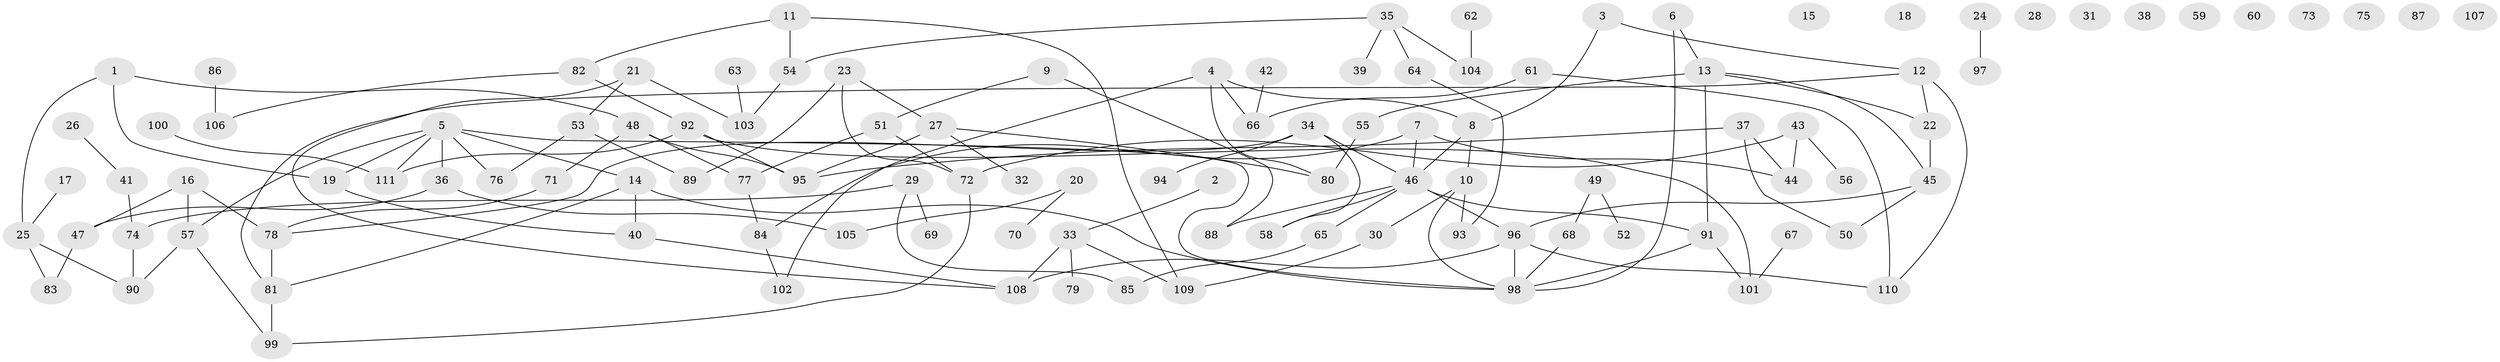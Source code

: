 // coarse degree distribution, {5: 0.07792207792207792, 1: 0.22077922077922077, 4: 0.12987012987012986, 6: 0.03896103896103896, 7: 0.012987012987012988, 2: 0.12987012987012986, 0: 0.14285714285714285, 3: 0.22077922077922077, 9: 0.012987012987012988, 10: 0.012987012987012988}
// Generated by graph-tools (version 1.1) at 2025/23/03/03/25 07:23:29]
// undirected, 111 vertices, 137 edges
graph export_dot {
graph [start="1"]
  node [color=gray90,style=filled];
  1;
  2;
  3;
  4;
  5;
  6;
  7;
  8;
  9;
  10;
  11;
  12;
  13;
  14;
  15;
  16;
  17;
  18;
  19;
  20;
  21;
  22;
  23;
  24;
  25;
  26;
  27;
  28;
  29;
  30;
  31;
  32;
  33;
  34;
  35;
  36;
  37;
  38;
  39;
  40;
  41;
  42;
  43;
  44;
  45;
  46;
  47;
  48;
  49;
  50;
  51;
  52;
  53;
  54;
  55;
  56;
  57;
  58;
  59;
  60;
  61;
  62;
  63;
  64;
  65;
  66;
  67;
  68;
  69;
  70;
  71;
  72;
  73;
  74;
  75;
  76;
  77;
  78;
  79;
  80;
  81;
  82;
  83;
  84;
  85;
  86;
  87;
  88;
  89;
  90;
  91;
  92;
  93;
  94;
  95;
  96;
  97;
  98;
  99;
  100;
  101;
  102;
  103;
  104;
  105;
  106;
  107;
  108;
  109;
  110;
  111;
  1 -- 19;
  1 -- 25;
  1 -- 48;
  2 -- 33;
  3 -- 8;
  3 -- 12;
  4 -- 8;
  4 -- 66;
  4 -- 80;
  4 -- 102;
  5 -- 14;
  5 -- 19;
  5 -- 36;
  5 -- 57;
  5 -- 76;
  5 -- 98;
  5 -- 111;
  6 -- 13;
  6 -- 98;
  7 -- 44;
  7 -- 46;
  7 -- 84;
  8 -- 10;
  8 -- 46;
  9 -- 51;
  9 -- 88;
  10 -- 30;
  10 -- 93;
  10 -- 98;
  11 -- 54;
  11 -- 82;
  11 -- 109;
  12 -- 22;
  12 -- 81;
  12 -- 110;
  13 -- 22;
  13 -- 45;
  13 -- 55;
  13 -- 91;
  14 -- 40;
  14 -- 81;
  14 -- 98;
  16 -- 47;
  16 -- 57;
  16 -- 78;
  17 -- 25;
  19 -- 40;
  20 -- 70;
  20 -- 105;
  21 -- 53;
  21 -- 103;
  21 -- 108;
  22 -- 45;
  23 -- 27;
  23 -- 72;
  23 -- 89;
  24 -- 97;
  25 -- 83;
  25 -- 90;
  26 -- 41;
  27 -- 32;
  27 -- 80;
  27 -- 95;
  29 -- 69;
  29 -- 74;
  29 -- 85;
  30 -- 109;
  33 -- 79;
  33 -- 108;
  33 -- 109;
  34 -- 46;
  34 -- 58;
  34 -- 78;
  34 -- 94;
  35 -- 39;
  35 -- 54;
  35 -- 64;
  35 -- 104;
  36 -- 47;
  36 -- 105;
  37 -- 44;
  37 -- 50;
  37 -- 95;
  40 -- 108;
  41 -- 74;
  42 -- 66;
  43 -- 44;
  43 -- 56;
  43 -- 72;
  45 -- 50;
  45 -- 96;
  46 -- 58;
  46 -- 65;
  46 -- 88;
  46 -- 91;
  46 -- 96;
  47 -- 83;
  48 -- 71;
  48 -- 77;
  48 -- 95;
  49 -- 52;
  49 -- 68;
  51 -- 72;
  51 -- 77;
  53 -- 76;
  53 -- 89;
  54 -- 103;
  55 -- 80;
  57 -- 90;
  57 -- 99;
  61 -- 66;
  61 -- 110;
  62 -- 104;
  63 -- 103;
  64 -- 93;
  65 -- 85;
  67 -- 101;
  68 -- 98;
  71 -- 78;
  72 -- 99;
  74 -- 90;
  77 -- 84;
  78 -- 81;
  81 -- 99;
  82 -- 92;
  82 -- 106;
  84 -- 102;
  86 -- 106;
  91 -- 98;
  91 -- 101;
  92 -- 95;
  92 -- 101;
  92 -- 111;
  96 -- 98;
  96 -- 108;
  96 -- 110;
  100 -- 111;
}
